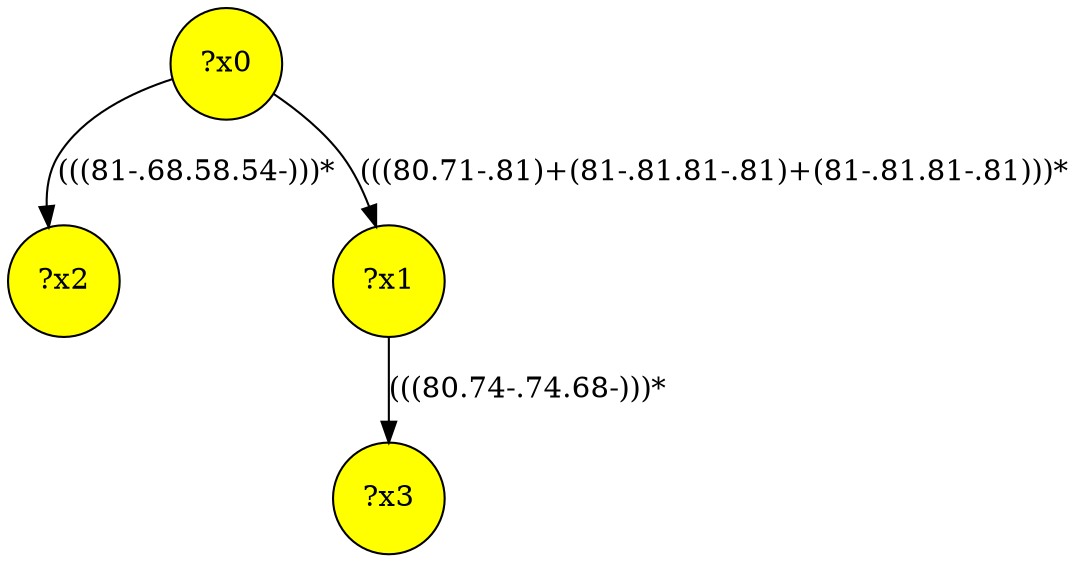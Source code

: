 digraph g {
	x0 [fillcolor="yellow", style="filled," shape=circle, label="?x0"];
	x2 [fillcolor="yellow", style="filled," shape=circle, label="?x2"];
	x3 [fillcolor="yellow", style="filled," shape=circle, label="?x3"];
	x1 [fillcolor="yellow", style="filled," shape=circle, label="?x1"];
	x0 -> x1 [label="(((80.71-.81)+(81-.81.81-.81)+(81-.81.81-.81)))*"];
	x0 -> x2 [label="(((81-.68.58.54-)))*"];
	x1 -> x3 [label="(((80.74-.74.68-)))*"];
}
